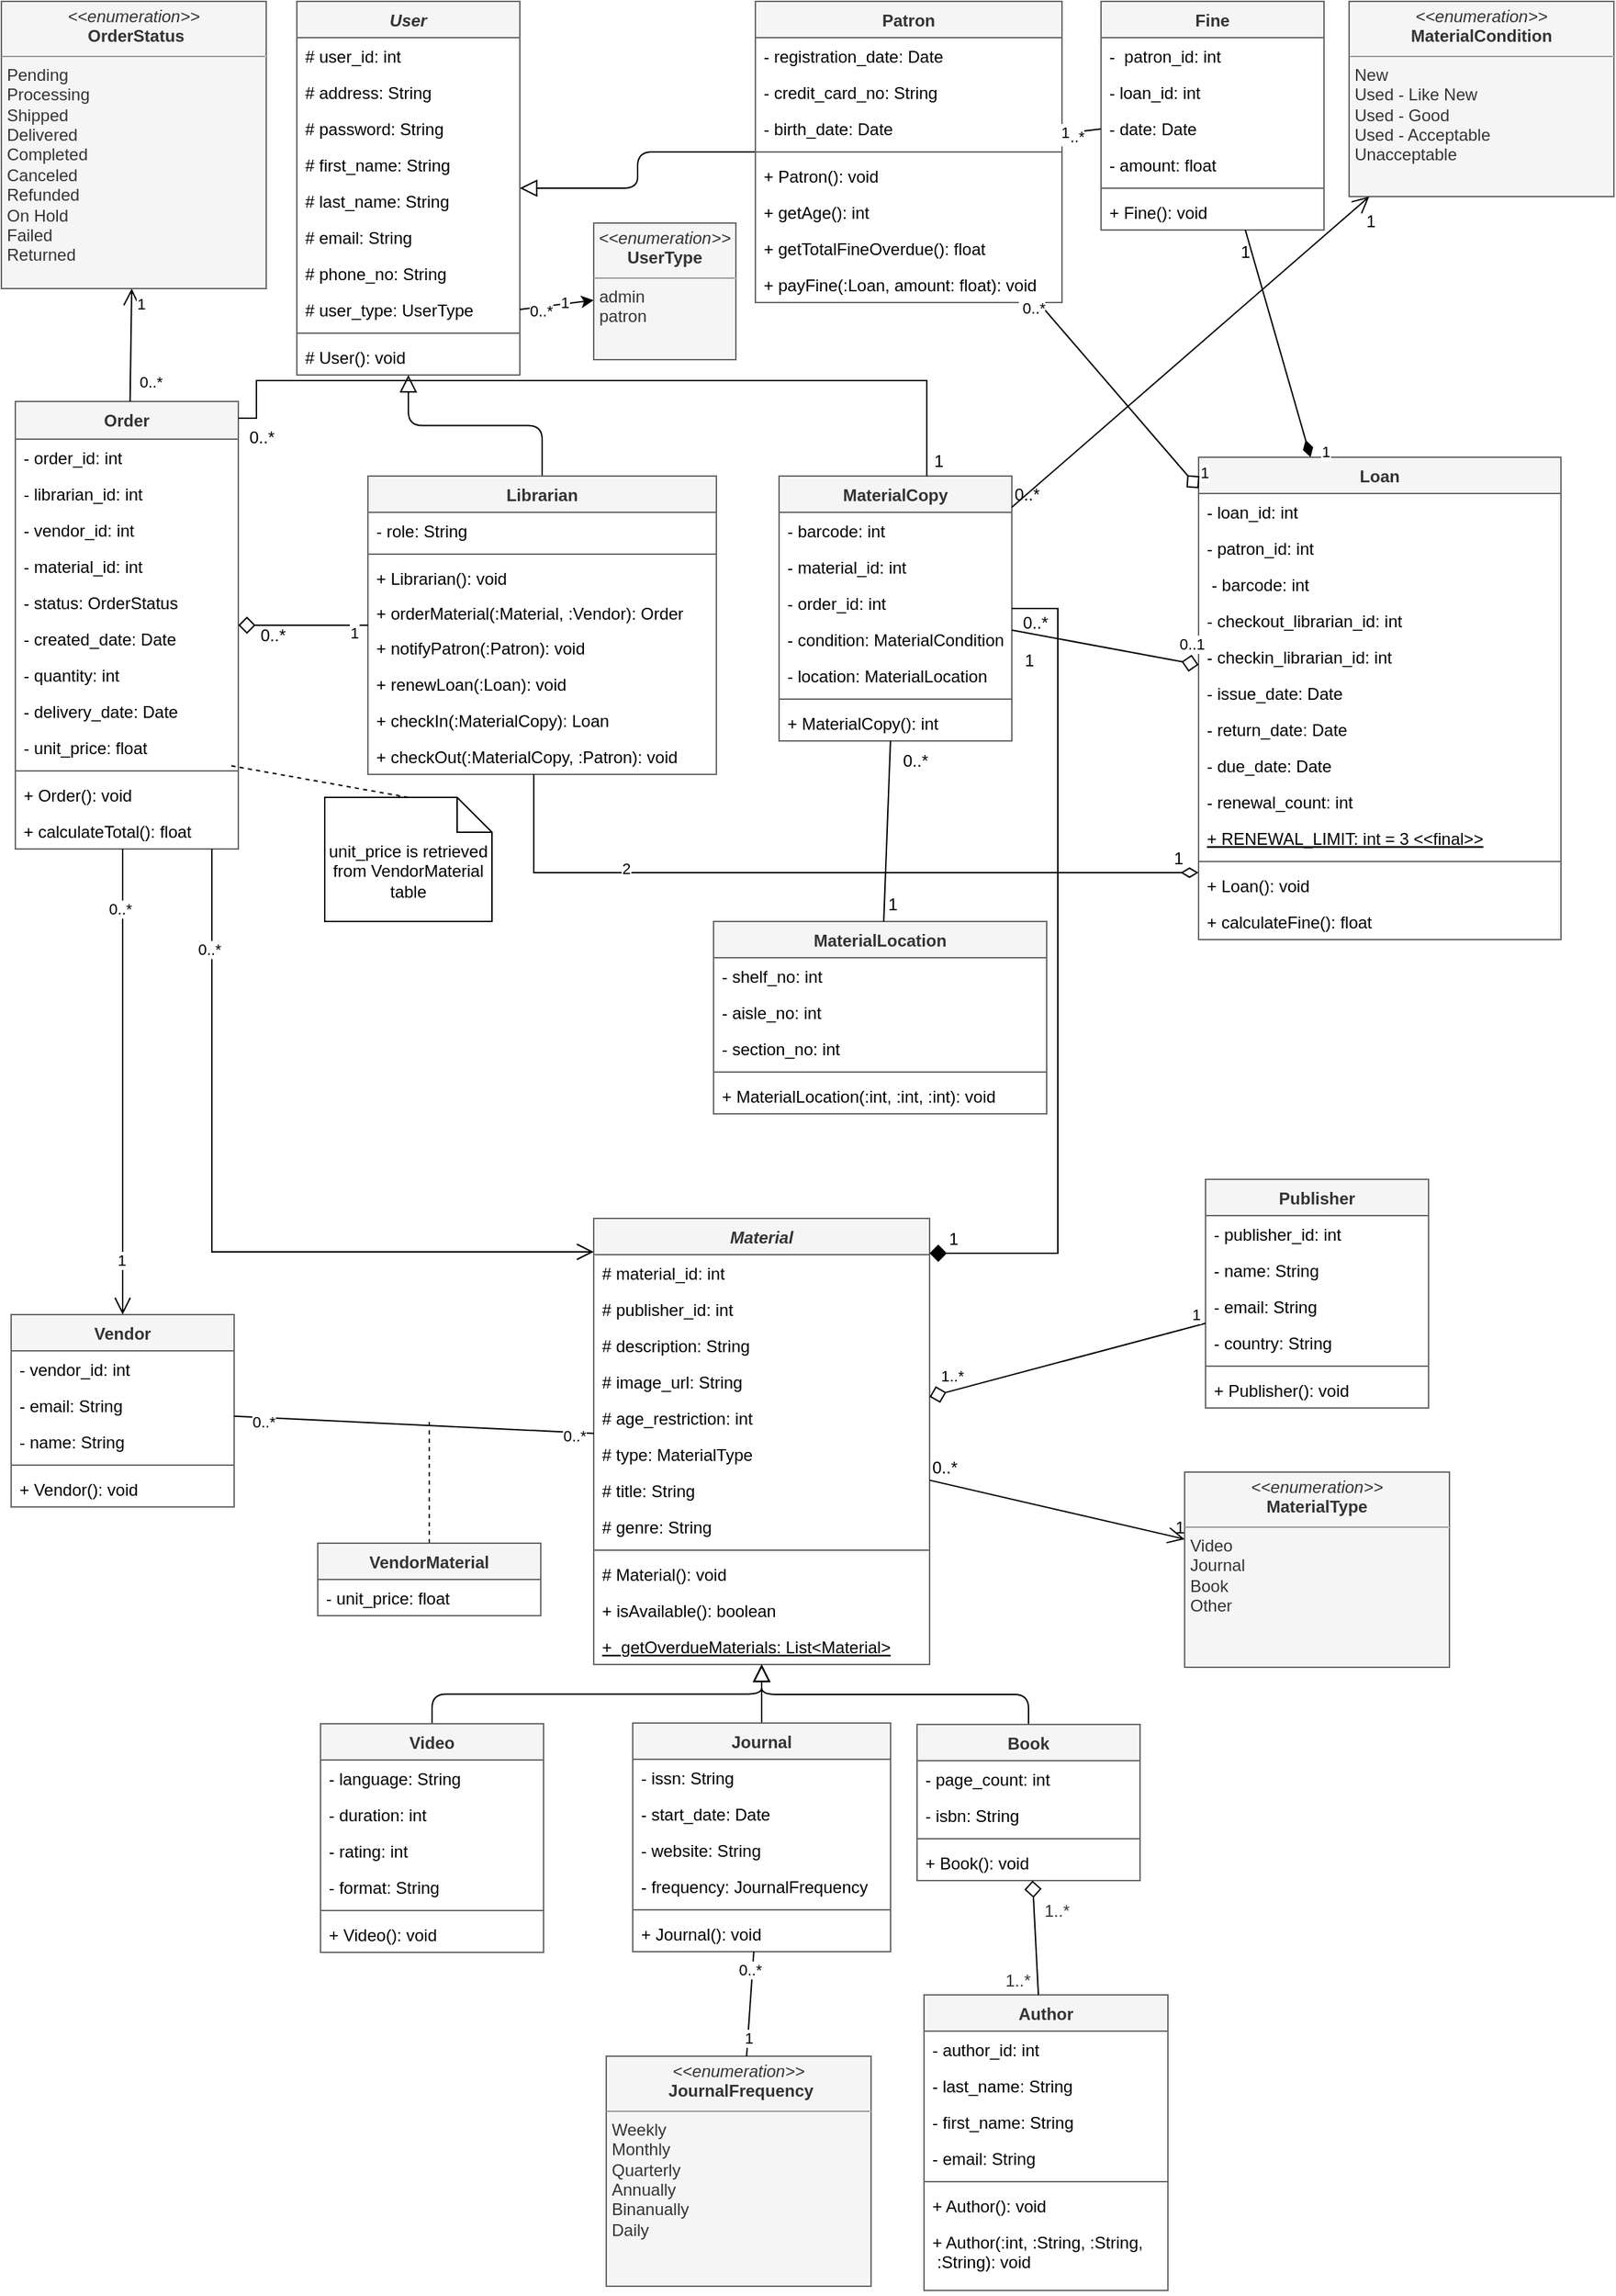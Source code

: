 <mxfile>
    <diagram id="FclxDMGV7om6AqzpSAZ1" name="v0">
        <mxGraphModel dx="939" dy="372" grid="0" gridSize="10" guides="1" tooltips="1" connect="1" arrows="1" fold="1" page="1" pageScale="1" pageWidth="1169" pageHeight="827" background="#ffffff" math="0" shadow="0">
            <root>
                <mxCell id="0"/>
                <mxCell id="1" parent="0"/>
                <mxCell id="2" value="User" style="swimlane;fontStyle=3;align=center;verticalAlign=top;childLayout=stackLayout;horizontal=1;startSize=26;horizontalStack=0;resizeParent=1;resizeParentMax=0;resizeLast=0;collapsible=1;marginBottom=0;fillColor=#f5f5f5;fontColor=#333333;strokeColor=#666666;" parent="1" vertex="1">
                    <mxGeometry x="221" y="5" width="160" height="268" as="geometry"/>
                </mxCell>
                <mxCell id="3" value="# user_id: int" style="text;strokeColor=none;fillColor=none;align=left;verticalAlign=top;spacingLeft=4;spacingRight=4;overflow=hidden;rotatable=0;points=[[0,0.5],[1,0.5]];portConstraint=eastwest;" parent="2" vertex="1">
                    <mxGeometry y="26" width="160" height="26" as="geometry"/>
                </mxCell>
                <mxCell id="47" value="# address: String" style="text;strokeColor=none;fillColor=none;align=left;verticalAlign=top;spacingLeft=4;spacingRight=4;overflow=hidden;rotatable=0;points=[[0,0.5],[1,0.5]];portConstraint=eastwest;" parent="2" vertex="1">
                    <mxGeometry y="52" width="160" height="26" as="geometry"/>
                </mxCell>
                <mxCell id="51" value="# password: String" style="text;strokeColor=none;fillColor=none;align=left;verticalAlign=top;spacingLeft=4;spacingRight=4;overflow=hidden;rotatable=0;points=[[0,0.5],[1,0.5]];portConstraint=eastwest;" parent="2" vertex="1">
                    <mxGeometry y="78" width="160" height="26" as="geometry"/>
                </mxCell>
                <mxCell id="50" value="# first_name: String" style="text;strokeColor=none;fillColor=none;align=left;verticalAlign=top;spacingLeft=4;spacingRight=4;overflow=hidden;rotatable=0;points=[[0,0.5],[1,0.5]];portConstraint=eastwest;" parent="2" vertex="1">
                    <mxGeometry y="104" width="160" height="26" as="geometry"/>
                </mxCell>
                <mxCell id="49" value="# last_name: String" style="text;strokeColor=none;fillColor=none;align=left;verticalAlign=top;spacingLeft=4;spacingRight=4;overflow=hidden;rotatable=0;points=[[0,0.5],[1,0.5]];portConstraint=eastwest;" parent="2" vertex="1">
                    <mxGeometry y="130" width="160" height="26" as="geometry"/>
                </mxCell>
                <mxCell id="48" value="# email: String" style="text;strokeColor=none;fillColor=none;align=left;verticalAlign=top;spacingLeft=4;spacingRight=4;overflow=hidden;rotatable=0;points=[[0,0.5],[1,0.5]];portConstraint=eastwest;" parent="2" vertex="1">
                    <mxGeometry y="156" width="160" height="26" as="geometry"/>
                </mxCell>
                <mxCell id="52" value="# phone_no: String" style="text;strokeColor=none;fillColor=none;align=left;verticalAlign=top;spacingLeft=4;spacingRight=4;overflow=hidden;rotatable=0;points=[[0,0.5],[1,0.5]];portConstraint=eastwest;" parent="2" vertex="1">
                    <mxGeometry y="182" width="160" height="26" as="geometry"/>
                </mxCell>
                <mxCell id="333" value="# user_type: UserType" style="text;strokeColor=none;fillColor=none;align=left;verticalAlign=top;spacingLeft=4;spacingRight=4;overflow=hidden;rotatable=0;points=[[0,0.5],[1,0.5]];portConstraint=eastwest;" vertex="1" parent="2">
                    <mxGeometry y="208" width="160" height="26" as="geometry"/>
                </mxCell>
                <mxCell id="316" value="" style="line;strokeWidth=1;fillColor=none;align=left;verticalAlign=middle;spacingTop=-1;spacingLeft=3;spacingRight=3;rotatable=0;labelPosition=right;points=[];portConstraint=eastwest;strokeColor=inherit;" parent="2" vertex="1">
                    <mxGeometry y="234" width="160" height="8" as="geometry"/>
                </mxCell>
                <mxCell id="315" value="# User(): void" style="text;strokeColor=none;fillColor=none;align=left;verticalAlign=top;spacingLeft=4;spacingRight=4;overflow=hidden;rotatable=0;points=[[0,0.5],[1,0.5]];portConstraint=eastwest;" parent="2" vertex="1">
                    <mxGeometry y="242" width="160" height="26" as="geometry"/>
                </mxCell>
                <mxCell id="138" style="html=1;endArrow=block;endFill=0;startSize=10;endSize=10;edgeStyle=orthogonalEdgeStyle;" parent="1" source="6" target="2" edge="1">
                    <mxGeometry relative="1" as="geometry">
                        <mxPoint x="466" y="283" as="targetPoint"/>
                    </mxGeometry>
                </mxCell>
                <mxCell id="6" value="Librarian" style="swimlane;fontStyle=1;align=center;verticalAlign=top;childLayout=stackLayout;horizontal=1;startSize=26;horizontalStack=0;resizeParent=1;resizeParentMax=0;resizeLast=0;collapsible=1;marginBottom=0;fillColor=#f5f5f5;strokeColor=#666666;fontColor=#333333;" parent="1" vertex="1">
                    <mxGeometry x="272" y="345.5" width="250" height="214" as="geometry"/>
                </mxCell>
                <mxCell id="7" value="- role: String" style="text;strokeColor=none;fillColor=none;align=left;verticalAlign=top;spacingLeft=4;spacingRight=4;overflow=hidden;rotatable=0;points=[[0,0.5],[1,0.5]];portConstraint=eastwest;" parent="6" vertex="1">
                    <mxGeometry y="26" width="250" height="26" as="geometry"/>
                </mxCell>
                <mxCell id="285" value="" style="line;strokeWidth=1;fillColor=none;align=left;verticalAlign=middle;spacingTop=-1;spacingLeft=3;spacingRight=3;rotatable=0;labelPosition=right;points=[];portConstraint=eastwest;strokeColor=inherit;" parent="6" vertex="1">
                    <mxGeometry y="52" width="250" height="8" as="geometry"/>
                </mxCell>
                <mxCell id="284" value="+ Librarian(): void" style="text;strokeColor=none;fillColor=none;align=left;verticalAlign=top;spacingLeft=4;spacingRight=4;overflow=hidden;rotatable=0;points=[[0,0.5],[1,0.5]];portConstraint=eastwest;" parent="6" vertex="1">
                    <mxGeometry y="60" width="250" height="25" as="geometry"/>
                </mxCell>
                <mxCell id="327" value="+ orderMaterial(:Material, :Vendor): Order" style="text;strokeColor=none;fillColor=none;align=left;verticalAlign=top;spacingLeft=4;spacingRight=4;overflow=hidden;rotatable=0;points=[[0,0.5],[1,0.5]];portConstraint=eastwest;" parent="6" vertex="1">
                    <mxGeometry y="85" width="250" height="25" as="geometry"/>
                </mxCell>
                <mxCell id="325" value="+ notifyPatron(:Patron): void " style="text;strokeColor=none;fillColor=none;align=left;verticalAlign=top;spacingLeft=4;spacingRight=4;overflow=hidden;rotatable=0;points=[[0,0.5],[1,0.5]];portConstraint=eastwest;" parent="6" vertex="1">
                    <mxGeometry y="110" width="250" height="26" as="geometry"/>
                </mxCell>
                <mxCell id="328" value="+ renewLoan(:Loan): void" style="text;strokeColor=none;fillColor=none;align=left;verticalAlign=top;spacingLeft=4;spacingRight=4;overflow=hidden;rotatable=0;points=[[0,0.5],[1,0.5]];portConstraint=eastwest;" parent="6" vertex="1">
                    <mxGeometry y="136" width="250" height="26" as="geometry"/>
                </mxCell>
                <mxCell id="329" value="+ checkIn(:MaterialCopy): Loan" style="text;strokeColor=none;fillColor=none;align=left;verticalAlign=top;spacingLeft=4;spacingRight=4;overflow=hidden;rotatable=0;points=[[0,0.5],[1,0.5]];portConstraint=eastwest;" parent="6" vertex="1">
                    <mxGeometry y="162" width="250" height="26" as="geometry"/>
                </mxCell>
                <mxCell id="330" value="+ checkOut(:MaterialCopy, :Patron): void" style="text;strokeColor=none;fillColor=none;align=left;verticalAlign=top;spacingLeft=4;spacingRight=4;overflow=hidden;rotatable=0;points=[[0,0.5],[1,0.5]];portConstraint=eastwest;" parent="6" vertex="1">
                    <mxGeometry y="188" width="250" height="26" as="geometry"/>
                </mxCell>
                <mxCell id="137" style="html=1;startSize=10;endSize=10;endArrow=block;endFill=0;edgeStyle=orthogonalEdgeStyle;" parent="1" source="10" target="2" edge="1">
                    <mxGeometry relative="1" as="geometry">
                        <mxPoint x="468" y="295" as="targetPoint"/>
                    </mxGeometry>
                </mxCell>
                <mxCell id="10" value="Patron" style="swimlane;fontStyle=1;align=center;verticalAlign=top;childLayout=stackLayout;horizontal=1;startSize=26;horizontalStack=0;resizeParent=1;resizeParentMax=0;resizeLast=0;collapsible=1;marginBottom=0;fillColor=#f5f5f5;strokeColor=#666666;fontColor=#333333;" parent="1" vertex="1">
                    <mxGeometry x="550" y="5" width="220" height="216" as="geometry"/>
                </mxCell>
                <mxCell id="11" value="- registration_date: Date" style="text;strokeColor=none;fillColor=none;align=left;verticalAlign=top;spacingLeft=4;spacingRight=4;overflow=hidden;rotatable=0;points=[[0,0.5],[1,0.5]];portConstraint=eastwest;" parent="10" vertex="1">
                    <mxGeometry y="26" width="220" height="26" as="geometry"/>
                </mxCell>
                <mxCell id="54" value="- credit_card_no: String" style="text;strokeColor=none;fillColor=none;align=left;verticalAlign=top;spacingLeft=4;spacingRight=4;overflow=hidden;rotatable=0;points=[[0,0.5],[1,0.5]];portConstraint=eastwest;" parent="10" vertex="1">
                    <mxGeometry y="52" width="220" height="26" as="geometry"/>
                </mxCell>
                <mxCell id="53" value="- birth_date: Date" style="text;strokeColor=none;fillColor=none;align=left;verticalAlign=top;spacingLeft=4;spacingRight=4;overflow=hidden;rotatable=0;points=[[0,0.5],[1,0.5]];portConstraint=eastwest;" parent="10" vertex="1">
                    <mxGeometry y="78" width="220" height="26" as="geometry"/>
                </mxCell>
                <mxCell id="12" value="" style="line;strokeWidth=1;fillColor=none;align=left;verticalAlign=middle;spacingTop=-1;spacingLeft=3;spacingRight=3;rotatable=0;labelPosition=right;points=[];portConstraint=eastwest;strokeColor=inherit;" parent="10" vertex="1">
                    <mxGeometry y="104" width="220" height="8" as="geometry"/>
                </mxCell>
                <mxCell id="306" value="+ Patron(): void" style="text;strokeColor=none;fillColor=none;align=left;verticalAlign=top;spacingLeft=4;spacingRight=4;overflow=hidden;rotatable=0;points=[[0,0.5],[1,0.5]];portConstraint=eastwest;" parent="10" vertex="1">
                    <mxGeometry y="112" width="220" height="26" as="geometry"/>
                </mxCell>
                <mxCell id="13" value="+ getAge(): int" style="text;strokeColor=none;fillColor=none;align=left;verticalAlign=top;spacingLeft=4;spacingRight=4;overflow=hidden;rotatable=0;points=[[0,0.5],[1,0.5]];portConstraint=eastwest;" parent="10" vertex="1">
                    <mxGeometry y="138" width="220" height="26" as="geometry"/>
                </mxCell>
                <mxCell id="317" value="+ getTotalFineOverdue(): float" style="text;strokeColor=none;fillColor=none;align=left;verticalAlign=top;spacingLeft=4;spacingRight=4;overflow=hidden;rotatable=0;points=[[0,0.5],[1,0.5]];portConstraint=eastwest;" parent="10" vertex="1">
                    <mxGeometry y="164" width="220" height="26" as="geometry"/>
                </mxCell>
                <mxCell id="331" value="+ payFine(:Loan, amount: float): void" style="text;strokeColor=none;fillColor=none;align=left;verticalAlign=top;spacingLeft=4;spacingRight=4;overflow=hidden;rotatable=0;points=[[0,0.5],[1,0.5]];portConstraint=eastwest;" parent="10" vertex="1">
                    <mxGeometry y="190" width="220" height="26" as="geometry"/>
                </mxCell>
                <mxCell id="14" value="Loan" style="swimlane;fontStyle=1;align=center;verticalAlign=top;childLayout=stackLayout;horizontal=1;startSize=26;horizontalStack=0;resizeParent=1;resizeParentMax=0;resizeLast=0;collapsible=1;marginBottom=0;fillColor=#f5f5f5;strokeColor=#666666;fontColor=#333333;" parent="1" vertex="1">
                    <mxGeometry x="868" y="332" width="260" height="346" as="geometry"/>
                </mxCell>
                <mxCell id="15" value="- loan_id: int" style="text;strokeColor=none;fillColor=none;align=left;verticalAlign=top;spacingLeft=4;spacingRight=4;overflow=hidden;rotatable=0;points=[[0,0.5],[1,0.5]];portConstraint=eastwest;" parent="14" vertex="1">
                    <mxGeometry y="26" width="260" height="26" as="geometry"/>
                </mxCell>
                <mxCell id="59" value="- patron_id: int " style="text;strokeColor=none;fillColor=none;align=left;verticalAlign=top;spacingLeft=4;spacingRight=4;overflow=hidden;rotatable=0;points=[[0,0.5],[1,0.5]];portConstraint=eastwest;" parent="14" vertex="1">
                    <mxGeometry y="52" width="260" height="26" as="geometry"/>
                </mxCell>
                <mxCell id="58" value=" - barcode: int" style="text;strokeColor=none;fillColor=none;align=left;verticalAlign=top;spacingLeft=4;spacingRight=4;overflow=hidden;rotatable=0;points=[[0,0.5],[1,0.5]];portConstraint=eastwest;" parent="14" vertex="1">
                    <mxGeometry y="78" width="260" height="26" as="geometry"/>
                </mxCell>
                <mxCell id="57" value="- checkout_librarian_id: int" style="text;strokeColor=none;fillColor=none;align=left;verticalAlign=top;spacingLeft=4;spacingRight=4;overflow=hidden;rotatable=0;points=[[0,0.5],[1,0.5]];portConstraint=eastwest;" parent="14" vertex="1">
                    <mxGeometry y="104" width="260" height="26" as="geometry"/>
                </mxCell>
                <mxCell id="56" value="- checkin_librarian_id: int" style="text;strokeColor=none;fillColor=none;align=left;verticalAlign=top;spacingLeft=4;spacingRight=4;overflow=hidden;rotatable=0;points=[[0,0.5],[1,0.5]];portConstraint=eastwest;" parent="14" vertex="1">
                    <mxGeometry y="130" width="260" height="26" as="geometry"/>
                </mxCell>
                <mxCell id="55" value="- issue_date: Date" style="text;strokeColor=none;fillColor=none;align=left;verticalAlign=top;spacingLeft=4;spacingRight=4;overflow=hidden;rotatable=0;points=[[0,0.5],[1,0.5]];portConstraint=eastwest;" parent="14" vertex="1">
                    <mxGeometry y="156" width="260" height="26" as="geometry"/>
                </mxCell>
                <mxCell id="61" value="- return_date: Date" style="text;strokeColor=none;fillColor=none;align=left;verticalAlign=top;spacingLeft=4;spacingRight=4;overflow=hidden;rotatable=0;points=[[0,0.5],[1,0.5]];portConstraint=eastwest;" parent="14" vertex="1">
                    <mxGeometry y="182" width="260" height="26" as="geometry"/>
                </mxCell>
                <mxCell id="60" value="- due_date: Date" style="text;strokeColor=none;fillColor=none;align=left;verticalAlign=top;spacingLeft=4;spacingRight=4;overflow=hidden;rotatable=0;points=[[0,0.5],[1,0.5]];portConstraint=eastwest;" parent="14" vertex="1">
                    <mxGeometry y="208" width="260" height="26" as="geometry"/>
                </mxCell>
                <mxCell id="62" value="- renewal_count: int" style="text;strokeColor=none;fillColor=none;align=left;verticalAlign=top;spacingLeft=4;spacingRight=4;overflow=hidden;rotatable=0;points=[[0,0.5],[1,0.5]];portConstraint=eastwest;" parent="14" vertex="1">
                    <mxGeometry y="234" width="260" height="26" as="geometry"/>
                </mxCell>
                <mxCell id="229" value="+ RENEWAL_LIMIT: int = 3 &lt;&lt;final&gt;&gt;" style="text;strokeColor=none;fillColor=none;align=left;verticalAlign=top;spacingLeft=4;spacingRight=4;overflow=hidden;rotatable=0;points=[[0,0.5],[1,0.5]];portConstraint=eastwest;fontStyle=4" parent="14" vertex="1">
                    <mxGeometry y="260" width="260" height="26" as="geometry"/>
                </mxCell>
                <mxCell id="16" value="" style="line;strokeWidth=1;fillColor=none;align=left;verticalAlign=middle;spacingTop=-1;spacingLeft=3;spacingRight=3;rotatable=0;labelPosition=right;points=[];portConstraint=eastwest;strokeColor=inherit;" parent="14" vertex="1">
                    <mxGeometry y="286" width="260" height="8" as="geometry"/>
                </mxCell>
                <mxCell id="287" value="+ Loan(): void" style="text;strokeColor=none;fillColor=none;align=left;verticalAlign=top;spacingLeft=4;spacingRight=4;overflow=hidden;rotatable=0;points=[[0,0.5],[1,0.5]];portConstraint=eastwest;" parent="14" vertex="1">
                    <mxGeometry y="294" width="260" height="26" as="geometry"/>
                </mxCell>
                <mxCell id="264" value="+ calculateFine(): float" style="text;strokeColor=none;fillColor=none;align=left;verticalAlign=top;spacingLeft=4;spacingRight=4;overflow=hidden;rotatable=0;points=[[0,0.5],[1,0.5]];portConstraint=eastwest;" parent="14" vertex="1">
                    <mxGeometry y="320" width="260" height="26" as="geometry"/>
                </mxCell>
                <mxCell id="18" value="Fine" style="swimlane;fontStyle=1;align=center;verticalAlign=top;childLayout=stackLayout;horizontal=1;startSize=26;horizontalStack=0;resizeParent=1;resizeParentMax=0;resizeLast=0;collapsible=1;marginBottom=0;gradientColor=none;shadow=0;fillColor=#f5f5f5;strokeColor=#666666;fontColor=#333333;glass=0;rounded=0;swimlaneFillColor=none;" parent="1" vertex="1">
                    <mxGeometry x="798" y="5" width="160" height="164" as="geometry"/>
                </mxCell>
                <mxCell id="19" value="-  patron_id: int" style="text;strokeColor=none;fillColor=none;align=left;verticalAlign=top;spacingLeft=4;spacingRight=4;overflow=hidden;rotatable=0;points=[[0,0.5],[1,0.5]];portConstraint=eastwest;" parent="18" vertex="1">
                    <mxGeometry y="26" width="160" height="26" as="geometry"/>
                </mxCell>
                <mxCell id="65" value="- loan_id: int" style="text;strokeColor=none;fillColor=none;align=left;verticalAlign=top;spacingLeft=4;spacingRight=4;overflow=hidden;rotatable=0;points=[[0,0.5],[1,0.5]];portConstraint=eastwest;" parent="18" vertex="1">
                    <mxGeometry y="52" width="160" height="26" as="geometry"/>
                </mxCell>
                <mxCell id="64" value="- date: Date" style="text;strokeColor=none;fillColor=none;align=left;verticalAlign=top;spacingLeft=4;spacingRight=4;overflow=hidden;rotatable=0;points=[[0,0.5],[1,0.5]];portConstraint=eastwest;" parent="18" vertex="1">
                    <mxGeometry y="78" width="160" height="26" as="geometry"/>
                </mxCell>
                <mxCell id="63" value="- amount: float" style="text;strokeColor=none;fillColor=none;align=left;verticalAlign=top;spacingLeft=4;spacingRight=4;overflow=hidden;rotatable=0;points=[[0,0.5],[1,0.5]];portConstraint=eastwest;" parent="18" vertex="1">
                    <mxGeometry y="104" width="160" height="26" as="geometry"/>
                </mxCell>
                <mxCell id="303" value="" style="line;strokeWidth=1;fillColor=none;align=left;verticalAlign=middle;spacingTop=-1;spacingLeft=3;spacingRight=3;rotatable=0;labelPosition=right;points=[];portConstraint=eastwest;strokeColor=inherit;" parent="18" vertex="1">
                    <mxGeometry y="130" width="160" height="8" as="geometry"/>
                </mxCell>
                <mxCell id="302" value="+ Fine(): void" style="text;strokeColor=none;fillColor=none;align=left;verticalAlign=top;spacingLeft=4;spacingRight=4;overflow=hidden;rotatable=0;points=[[0,0.5],[1,0.5]];portConstraint=eastwest;" parent="18" vertex="1">
                    <mxGeometry y="138" width="160" height="26" as="geometry"/>
                </mxCell>
                <mxCell id="22" value="Material" style="swimlane;fontStyle=3;align=center;verticalAlign=top;childLayout=stackLayout;horizontal=1;startSize=26;horizontalStack=0;resizeParent=1;resizeParentMax=0;resizeLast=0;collapsible=1;marginBottom=0;fillColor=#f5f5f5;strokeColor=#666666;fontColor=#333333;" parent="1" vertex="1">
                    <mxGeometry x="434" y="878" width="241" height="320" as="geometry"/>
                </mxCell>
                <mxCell id="23" value="# material_id: int" style="text;strokeColor=none;fillColor=none;align=left;verticalAlign=top;spacingLeft=4;spacingRight=4;overflow=hidden;rotatable=0;points=[[0,0.5],[1,0.5]];portConstraint=eastwest;" parent="22" vertex="1">
                    <mxGeometry y="26" width="241" height="26" as="geometry"/>
                </mxCell>
                <mxCell id="77" value="# publisher_id: int" style="text;strokeColor=none;fillColor=none;align=left;verticalAlign=top;spacingLeft=4;spacingRight=4;overflow=hidden;rotatable=0;points=[[0,0.5],[1,0.5]];portConstraint=eastwest;" parent="22" vertex="1">
                    <mxGeometry y="52" width="241" height="26" as="geometry"/>
                </mxCell>
                <mxCell id="76" value="# description: String" style="text;strokeColor=none;fillColor=none;align=left;verticalAlign=top;spacingLeft=4;spacingRight=4;overflow=hidden;rotatable=0;points=[[0,0.5],[1,0.5]];portConstraint=eastwest;" parent="22" vertex="1">
                    <mxGeometry y="78" width="241" height="26" as="geometry"/>
                </mxCell>
                <mxCell id="75" value="# image_url: String" style="text;strokeColor=none;fillColor=none;align=left;verticalAlign=top;spacingLeft=4;spacingRight=4;overflow=hidden;rotatable=0;points=[[0,0.5],[1,0.5]];portConstraint=eastwest;" parent="22" vertex="1">
                    <mxGeometry y="104" width="241" height="26" as="geometry"/>
                </mxCell>
                <mxCell id="74" value="# age_restriction: int" style="text;strokeColor=none;fillColor=none;align=left;verticalAlign=top;spacingLeft=4;spacingRight=4;overflow=hidden;rotatable=0;points=[[0,0.5],[1,0.5]];portConstraint=eastwest;" parent="22" vertex="1">
                    <mxGeometry y="130" width="241" height="26" as="geometry"/>
                </mxCell>
                <mxCell id="73" value="# type: MaterialType" style="text;strokeColor=none;fillColor=none;align=left;verticalAlign=top;spacingLeft=4;spacingRight=4;overflow=hidden;rotatable=0;points=[[0,0.5],[1,0.5]];portConstraint=eastwest;" parent="22" vertex="1">
                    <mxGeometry y="156" width="241" height="26" as="geometry"/>
                </mxCell>
                <mxCell id="72" value="# title: String" style="text;strokeColor=none;fillColor=none;align=left;verticalAlign=top;spacingLeft=4;spacingRight=4;overflow=hidden;rotatable=0;points=[[0,0.5],[1,0.5]];portConstraint=eastwest;" parent="22" vertex="1">
                    <mxGeometry y="182" width="241" height="26" as="geometry"/>
                </mxCell>
                <mxCell id="274" value="# genre: String" style="text;strokeColor=none;fillColor=none;align=left;verticalAlign=top;spacingLeft=4;spacingRight=4;overflow=hidden;rotatable=0;points=[[0,0.5],[1,0.5]];portConstraint=eastwest;" parent="22" vertex="1">
                    <mxGeometry y="208" width="241" height="26" as="geometry"/>
                </mxCell>
                <mxCell id="320" value="" style="line;strokeWidth=1;fillColor=none;align=left;verticalAlign=middle;spacingTop=-1;spacingLeft=3;spacingRight=3;rotatable=0;labelPosition=right;points=[];portConstraint=eastwest;strokeColor=inherit;" parent="22" vertex="1">
                    <mxGeometry y="234" width="241" height="8" as="geometry"/>
                </mxCell>
                <mxCell id="326" value="# Material(): void" style="text;strokeColor=none;fillColor=none;align=left;verticalAlign=top;spacingLeft=4;spacingRight=4;overflow=hidden;rotatable=0;points=[[0,0.5],[1,0.5]];portConstraint=eastwest;" parent="22" vertex="1">
                    <mxGeometry y="242" width="241" height="26" as="geometry"/>
                </mxCell>
                <mxCell id="319" value="+ isAvailable(): boolean" style="text;strokeColor=none;fillColor=none;align=left;verticalAlign=top;spacingLeft=4;spacingRight=4;overflow=hidden;rotatable=0;points=[[0,0.5],[1,0.5]];portConstraint=eastwest;" parent="22" vertex="1">
                    <mxGeometry y="268" width="241" height="26" as="geometry"/>
                </mxCell>
                <mxCell id="324" value="+  getOverdueMaterials: List&lt;Material&gt;" style="text;strokeColor=none;fillColor=none;align=left;verticalAlign=top;spacingLeft=4;spacingRight=4;overflow=hidden;rotatable=0;points=[[0,0.5],[1,0.5]];portConstraint=eastwest;fontStyle=4" parent="22" vertex="1">
                    <mxGeometry y="294" width="241" height="26" as="geometry"/>
                </mxCell>
                <mxCell id="26" value="Order" style="swimlane;fontStyle=1;align=center;verticalAlign=top;childLayout=stackLayout;horizontal=1;startSize=27;horizontalStack=0;resizeParent=1;resizeParentMax=0;resizeLast=0;collapsible=1;marginBottom=0;fillColor=#f5f5f5;strokeColor=#666666;fontColor=#333333;" parent="1" vertex="1">
                    <mxGeometry x="19" y="292" width="160" height="321" as="geometry"/>
                </mxCell>
                <mxCell id="27" value="- order_id: int" style="text;strokeColor=none;fillColor=none;align=left;verticalAlign=top;spacingLeft=4;spacingRight=4;overflow=hidden;rotatable=0;points=[[0,0.5],[1,0.5]];portConstraint=eastwest;" parent="26" vertex="1">
                    <mxGeometry y="27" width="160" height="26" as="geometry"/>
                </mxCell>
                <mxCell id="86" value="- librarian_id: int" style="text;strokeColor=none;fillColor=none;align=left;verticalAlign=top;spacingLeft=4;spacingRight=4;overflow=hidden;rotatable=0;points=[[0,0.5],[1,0.5]];portConstraint=eastwest;" parent="26" vertex="1">
                    <mxGeometry y="53" width="160" height="26" as="geometry"/>
                </mxCell>
                <mxCell id="85" value="- vendor_id: int" style="text;strokeColor=none;fillColor=none;align=left;verticalAlign=top;spacingLeft=4;spacingRight=4;overflow=hidden;rotatable=0;points=[[0,0.5],[1,0.5]];portConstraint=eastwest;" parent="26" vertex="1">
                    <mxGeometry y="79" width="160" height="26" as="geometry"/>
                </mxCell>
                <mxCell id="84" value="- material_id: int" style="text;strokeColor=none;fillColor=none;align=left;verticalAlign=top;spacingLeft=4;spacingRight=4;overflow=hidden;rotatable=0;points=[[0,0.5],[1,0.5]];portConstraint=eastwest;" parent="26" vertex="1">
                    <mxGeometry y="105" width="160" height="26" as="geometry"/>
                </mxCell>
                <mxCell id="83" value="- status: OrderStatus" style="text;strokeColor=none;fillColor=none;align=left;verticalAlign=top;spacingLeft=4;spacingRight=4;overflow=hidden;rotatable=0;points=[[0,0.5],[1,0.5]];portConstraint=eastwest;" parent="26" vertex="1">
                    <mxGeometry y="131" width="160" height="26" as="geometry"/>
                </mxCell>
                <mxCell id="82" value="- created_date: Date" style="text;strokeColor=none;fillColor=none;align=left;verticalAlign=top;spacingLeft=4;spacingRight=4;overflow=hidden;rotatable=0;points=[[0,0.5],[1,0.5]];portConstraint=eastwest;" parent="26" vertex="1">
                    <mxGeometry y="157" width="160" height="26" as="geometry"/>
                </mxCell>
                <mxCell id="81" value="- quantity: int" style="text;strokeColor=none;fillColor=none;align=left;verticalAlign=top;spacingLeft=4;spacingRight=4;overflow=hidden;rotatable=0;points=[[0,0.5],[1,0.5]];portConstraint=eastwest;" parent="26" vertex="1">
                    <mxGeometry y="183" width="160" height="26" as="geometry"/>
                </mxCell>
                <mxCell id="89" value="- delivery_date: Date" style="text;strokeColor=none;fillColor=none;align=left;verticalAlign=top;spacingLeft=4;spacingRight=4;overflow=hidden;rotatable=0;points=[[0,0.5],[1,0.5]];portConstraint=eastwest;" parent="26" vertex="1">
                    <mxGeometry y="209" width="160" height="26" as="geometry"/>
                </mxCell>
                <mxCell id="88" value="- unit_price: float" style="text;strokeColor=none;fillColor=none;align=left;verticalAlign=top;spacingLeft=4;spacingRight=4;overflow=hidden;rotatable=0;points=[[0,0.5],[1,0.5]];portConstraint=eastwest;" parent="26" vertex="1">
                    <mxGeometry y="235" width="160" height="26" as="geometry"/>
                </mxCell>
                <mxCell id="28" value="" style="line;strokeWidth=1;fillColor=none;align=left;verticalAlign=middle;spacingTop=-1;spacingLeft=3;spacingRight=3;rotatable=0;labelPosition=right;points=[];portConstraint=eastwest;strokeColor=inherit;" parent="26" vertex="1">
                    <mxGeometry y="261" width="160" height="8" as="geometry"/>
                </mxCell>
                <mxCell id="286" value="+ Order(): void" style="text;strokeColor=none;fillColor=none;align=left;verticalAlign=top;spacingLeft=4;spacingRight=4;overflow=hidden;rotatable=0;points=[[0,0.5],[1,0.5]];portConstraint=eastwest;" parent="26" vertex="1">
                    <mxGeometry y="269" width="160" height="26" as="geometry"/>
                </mxCell>
                <mxCell id="29" value="+ calculateTotal(): float" style="text;strokeColor=none;fillColor=none;align=left;verticalAlign=top;spacingLeft=4;spacingRight=4;overflow=hidden;rotatable=0;points=[[0,0.5],[1,0.5]];portConstraint=eastwest;" parent="26" vertex="1">
                    <mxGeometry y="295" width="160" height="26" as="geometry"/>
                </mxCell>
                <mxCell id="30" value="MaterialCopy" style="swimlane;fontStyle=1;align=center;verticalAlign=top;childLayout=stackLayout;horizontal=1;startSize=26;horizontalStack=0;resizeParent=1;resizeParentMax=0;resizeLast=0;collapsible=1;marginBottom=0;fillColor=#f5f5f5;strokeColor=#666666;fontColor=#333333;" parent="1" vertex="1">
                    <mxGeometry x="567" y="345.5" width="167" height="190" as="geometry"/>
                </mxCell>
                <mxCell id="31" value="- barcode: int" style="text;strokeColor=none;fillColor=none;align=left;verticalAlign=top;spacingLeft=4;spacingRight=4;overflow=hidden;rotatable=0;points=[[0,0.5],[1,0.5]];portConstraint=eastwest;" parent="30" vertex="1">
                    <mxGeometry y="26" width="167" height="26" as="geometry"/>
                </mxCell>
                <mxCell id="71" value="- material_id: int" style="text;strokeColor=none;fillColor=none;align=left;verticalAlign=top;spacingLeft=4;spacingRight=4;overflow=hidden;rotatable=0;points=[[0,0.5],[1,0.5]];portConstraint=eastwest;" parent="30" vertex="1">
                    <mxGeometry y="52" width="167" height="26" as="geometry"/>
                </mxCell>
                <mxCell id="70" value="- order_id: int" style="text;strokeColor=none;fillColor=none;align=left;verticalAlign=top;spacingLeft=4;spacingRight=4;overflow=hidden;rotatable=0;points=[[0,0.5],[1,0.5]];portConstraint=eastwest;" parent="30" vertex="1">
                    <mxGeometry y="78" width="167" height="26" as="geometry"/>
                </mxCell>
                <mxCell id="69" value="- condition: MaterialCondition" style="text;strokeColor=none;fillColor=none;align=left;verticalAlign=top;spacingLeft=4;spacingRight=4;overflow=hidden;rotatable=0;points=[[0,0.5],[1,0.5]];portConstraint=eastwest;" parent="30" vertex="1">
                    <mxGeometry y="104" width="167" height="26" as="geometry"/>
                </mxCell>
                <mxCell id="68" value="- location: MaterialLocation" style="text;strokeColor=none;fillColor=none;align=left;verticalAlign=top;spacingLeft=4;spacingRight=4;overflow=hidden;rotatable=0;points=[[0,0.5],[1,0.5]];portConstraint=eastwest;" parent="30" vertex="1">
                    <mxGeometry y="130" width="167" height="26" as="geometry"/>
                </mxCell>
                <mxCell id="276" value="" style="line;strokeWidth=1;fillColor=none;align=left;verticalAlign=middle;spacingTop=-1;spacingLeft=3;spacingRight=3;rotatable=0;labelPosition=right;points=[];portConstraint=eastwest;strokeColor=inherit;" parent="30" vertex="1">
                    <mxGeometry y="156" width="167" height="8" as="geometry"/>
                </mxCell>
                <mxCell id="300" value="+ MaterialCopy(): int " style="text;strokeColor=none;fillColor=none;align=left;verticalAlign=top;spacingLeft=4;spacingRight=4;overflow=hidden;rotatable=0;points=[[0,0.5],[1,0.5]];portConstraint=eastwest;" parent="30" vertex="1">
                    <mxGeometry y="164" width="167" height="26" as="geometry"/>
                </mxCell>
                <mxCell id="34" value="Vendor" style="swimlane;fontStyle=1;align=center;verticalAlign=top;childLayout=stackLayout;horizontal=1;startSize=26;horizontalStack=0;resizeParent=1;resizeParentMax=0;resizeLast=0;collapsible=1;marginBottom=0;fillColor=#f5f5f5;strokeColor=#666666;fontColor=#333333;" parent="1" vertex="1">
                    <mxGeometry x="16" y="947" width="160" height="138" as="geometry"/>
                </mxCell>
                <mxCell id="35" value="- vendor_id: int" style="text;strokeColor=none;fillColor=none;align=left;verticalAlign=top;spacingLeft=4;spacingRight=4;overflow=hidden;rotatable=0;points=[[0,0.5],[1,0.5]];portConstraint=eastwest;" parent="34" vertex="1">
                    <mxGeometry y="26" width="160" height="26" as="geometry"/>
                </mxCell>
                <mxCell id="80" value="- email: String" style="text;strokeColor=none;fillColor=none;align=left;verticalAlign=top;spacingLeft=4;spacingRight=4;overflow=hidden;rotatable=0;points=[[0,0.5],[1,0.5]];portConstraint=eastwest;" parent="34" vertex="1">
                    <mxGeometry y="52" width="160" height="26" as="geometry"/>
                </mxCell>
                <mxCell id="79" value="- name: String" style="text;strokeColor=none;fillColor=none;align=left;verticalAlign=top;spacingLeft=4;spacingRight=4;overflow=hidden;rotatable=0;points=[[0,0.5],[1,0.5]];portConstraint=eastwest;" parent="34" vertex="1">
                    <mxGeometry y="78" width="160" height="26" as="geometry"/>
                </mxCell>
                <mxCell id="289" value="" style="line;strokeWidth=1;fillColor=none;align=left;verticalAlign=middle;spacingTop=-1;spacingLeft=3;spacingRight=3;rotatable=0;labelPosition=right;points=[];portConstraint=eastwest;strokeColor=inherit;" parent="34" vertex="1">
                    <mxGeometry y="104" width="160" height="8" as="geometry"/>
                </mxCell>
                <mxCell id="288" value="+ Vendor(): void" style="text;strokeColor=none;fillColor=none;align=left;verticalAlign=top;spacingLeft=4;spacingRight=4;overflow=hidden;rotatable=0;points=[[0,0.5],[1,0.5]];portConstraint=eastwest;" parent="34" vertex="1">
                    <mxGeometry y="112" width="160" height="26" as="geometry"/>
                </mxCell>
                <mxCell id="250" style="edgeStyle=orthogonalEdgeStyle;html=1;exitX=0.5;exitY=0;exitDx=0;exitDy=0;endArrow=none;endFill=0;dashed=1;" parent="1" source="38" edge="1">
                    <mxGeometry relative="1" as="geometry">
                        <mxPoint x="316" y="1022" as="targetPoint"/>
                    </mxGeometry>
                </mxCell>
                <mxCell id="38" value="VendorMaterial" style="swimlane;fontStyle=1;align=center;verticalAlign=top;childLayout=stackLayout;horizontal=1;startSize=26;horizontalStack=0;resizeParent=1;resizeParentMax=0;resizeLast=0;collapsible=1;marginBottom=0;shadow=0;fillColor=#f5f5f5;strokeColor=#666666;fontColor=#333333;" parent="1" vertex="1">
                    <mxGeometry x="236" y="1111" width="160" height="52" as="geometry"/>
                </mxCell>
                <mxCell id="196" value="- unit_price: float" style="text;strokeColor=none;fillColor=none;align=left;verticalAlign=top;spacingLeft=4;spacingRight=4;overflow=hidden;rotatable=0;points=[[0,0.5],[1,0.5]];portConstraint=eastwest;" parent="38" vertex="1">
                    <mxGeometry y="26" width="160" height="26" as="geometry"/>
                </mxCell>
                <mxCell id="42" value="Publisher" style="swimlane;fontStyle=1;align=center;verticalAlign=top;childLayout=stackLayout;horizontal=1;startSize=26;horizontalStack=0;resizeParent=1;resizeParentMax=0;resizeLast=0;collapsible=1;marginBottom=0;fillColor=#f5f5f5;strokeColor=#666666;fontColor=#333333;" parent="1" vertex="1">
                    <mxGeometry x="873" y="850" width="160" height="164" as="geometry"/>
                </mxCell>
                <mxCell id="43" value="- publisher_id: int" style="text;strokeColor=none;fillColor=none;align=left;verticalAlign=top;spacingLeft=4;spacingRight=4;overflow=hidden;rotatable=0;points=[[0,0.5],[1,0.5]];portConstraint=eastwest;" parent="42" vertex="1">
                    <mxGeometry y="26" width="160" height="26" as="geometry"/>
                </mxCell>
                <mxCell id="205" value="- name: String" style="text;strokeColor=none;fillColor=none;align=left;verticalAlign=top;spacingLeft=4;spacingRight=4;overflow=hidden;rotatable=0;points=[[0,0.5],[1,0.5]];portConstraint=eastwest;" parent="42" vertex="1">
                    <mxGeometry y="52" width="160" height="26" as="geometry"/>
                </mxCell>
                <mxCell id="204" value="- email: String" style="text;strokeColor=none;fillColor=none;align=left;verticalAlign=top;spacingLeft=4;spacingRight=4;overflow=hidden;rotatable=0;points=[[0,0.5],[1,0.5]];portConstraint=eastwest;" parent="42" vertex="1">
                    <mxGeometry y="78" width="160" height="26" as="geometry"/>
                </mxCell>
                <mxCell id="206" value="- country: String" style="text;strokeColor=none;fillColor=none;align=left;verticalAlign=top;spacingLeft=4;spacingRight=4;overflow=hidden;rotatable=0;points=[[0,0.5],[1,0.5]];portConstraint=eastwest;" parent="42" vertex="1">
                    <mxGeometry y="104" width="160" height="26" as="geometry"/>
                </mxCell>
                <mxCell id="305" value="" style="line;strokeWidth=1;fillColor=none;align=left;verticalAlign=middle;spacingTop=-1;spacingLeft=3;spacingRight=3;rotatable=0;labelPosition=right;points=[];portConstraint=eastwest;strokeColor=inherit;" parent="42" vertex="1">
                    <mxGeometry y="130" width="160" height="8" as="geometry"/>
                </mxCell>
                <mxCell id="299" value="+ Publisher(): void" style="text;strokeColor=none;fillColor=none;align=left;verticalAlign=top;spacingLeft=4;spacingRight=4;overflow=hidden;rotatable=0;points=[[0,0.5],[1,0.5]];portConstraint=eastwest;" parent="42" vertex="1">
                    <mxGeometry y="138" width="160" height="26" as="geometry"/>
                </mxCell>
                <mxCell id="139" style="edgeStyle=orthogonalEdgeStyle;html=1;exitX=0.5;exitY=0;exitDx=0;exitDy=0;endArrow=block;endFill=0;startSize=10;endSize=10;" parent="1" source="90" target="22" edge="1">
                    <mxGeometry relative="1" as="geometry"/>
                </mxCell>
                <mxCell id="90" value="Video" style="swimlane;fontStyle=1;align=center;verticalAlign=top;childLayout=stackLayout;horizontal=1;startSize=26;horizontalStack=0;resizeParent=1;resizeParentMax=0;resizeLast=0;collapsible=1;marginBottom=0;shadow=0;gradientColor=none;fillColor=#f5f5f5;strokeColor=#666666;fontColor=#333333;" parent="1" vertex="1">
                    <mxGeometry x="238" y="1240.5" width="160" height="164" as="geometry"/>
                </mxCell>
                <mxCell id="91" value="- language: String" style="text;strokeColor=none;fillColor=none;align=left;verticalAlign=top;spacingLeft=4;spacingRight=4;overflow=hidden;rotatable=0;points=[[0,0.5],[1,0.5]];portConstraint=eastwest;shadow=0;" parent="90" vertex="1">
                    <mxGeometry y="26" width="160" height="26" as="geometry"/>
                </mxCell>
                <mxCell id="115" value="- duration: int" style="text;strokeColor=none;fillColor=none;align=left;verticalAlign=top;spacingLeft=4;spacingRight=4;overflow=hidden;rotatable=0;points=[[0,0.5],[1,0.5]];portConstraint=eastwest;shadow=0;" parent="90" vertex="1">
                    <mxGeometry y="52" width="160" height="26" as="geometry"/>
                </mxCell>
                <mxCell id="114" value="- rating: int" style="text;strokeColor=none;fillColor=none;align=left;verticalAlign=top;spacingLeft=4;spacingRight=4;overflow=hidden;rotatable=0;points=[[0,0.5],[1,0.5]];portConstraint=eastwest;shadow=0;" parent="90" vertex="1">
                    <mxGeometry y="78" width="160" height="26" as="geometry"/>
                </mxCell>
                <mxCell id="116" value="- format: String" style="text;strokeColor=none;fillColor=none;align=left;verticalAlign=top;spacingLeft=4;spacingRight=4;overflow=hidden;rotatable=0;points=[[0,0.5],[1,0.5]];portConstraint=eastwest;shadow=0;" parent="90" vertex="1">
                    <mxGeometry y="104" width="160" height="26" as="geometry"/>
                </mxCell>
                <mxCell id="293" value="" style="line;strokeWidth=1;fillColor=none;align=left;verticalAlign=middle;spacingTop=-1;spacingLeft=3;spacingRight=3;rotatable=0;labelPosition=right;points=[];portConstraint=eastwest;strokeColor=inherit;" parent="90" vertex="1">
                    <mxGeometry y="130" width="160" height="8" as="geometry"/>
                </mxCell>
                <mxCell id="290" value="+ Video(): void" style="text;strokeColor=none;fillColor=none;align=left;verticalAlign=top;spacingLeft=4;spacingRight=4;overflow=hidden;rotatable=0;points=[[0,0.5],[1,0.5]];portConstraint=eastwest;shadow=0;" parent="90" vertex="1">
                    <mxGeometry y="138" width="160" height="26" as="geometry"/>
                </mxCell>
                <mxCell id="140" style="edgeStyle=orthogonalEdgeStyle;html=1;exitX=0.5;exitY=0;exitDx=0;exitDy=0;endArrow=block;endFill=0;startSize=10;endSize=10;" parent="1" source="94" target="22" edge="1">
                    <mxGeometry relative="1" as="geometry"/>
                </mxCell>
                <mxCell id="94" value="Journal" style="swimlane;fontStyle=1;align=center;verticalAlign=top;childLayout=stackLayout;horizontal=1;startSize=26;horizontalStack=0;resizeParent=1;resizeParentMax=0;resizeLast=0;collapsible=1;marginBottom=0;shadow=0;gradientColor=none;fillColor=#f5f5f5;strokeColor=#666666;fontColor=#333333;" parent="1" vertex="1">
                    <mxGeometry x="462" y="1240" width="185" height="164" as="geometry"/>
                </mxCell>
                <mxCell id="111" value="- issn: String" style="text;strokeColor=none;fillColor=none;align=left;verticalAlign=top;spacingLeft=4;spacingRight=4;overflow=hidden;rotatable=0;points=[[0,0.5],[1,0.5]];portConstraint=eastwest;shadow=0;" parent="94" vertex="1">
                    <mxGeometry y="26" width="185" height="26" as="geometry"/>
                </mxCell>
                <mxCell id="110" value="- start_date: Date" style="text;strokeColor=none;fillColor=none;align=left;verticalAlign=top;spacingLeft=4;spacingRight=4;overflow=hidden;rotatable=0;points=[[0,0.5],[1,0.5]];portConstraint=eastwest;shadow=0;" parent="94" vertex="1">
                    <mxGeometry y="52" width="185" height="26" as="geometry"/>
                </mxCell>
                <mxCell id="112" value="- website: String" style="text;strokeColor=none;fillColor=none;align=left;verticalAlign=top;spacingLeft=4;spacingRight=4;overflow=hidden;rotatable=0;points=[[0,0.5],[1,0.5]];portConstraint=eastwest;shadow=0;" parent="94" vertex="1">
                    <mxGeometry y="78" width="185" height="26" as="geometry"/>
                </mxCell>
                <mxCell id="113" value="- frequency: JournalFrequency" style="text;strokeColor=none;fillColor=none;align=left;verticalAlign=top;spacingLeft=4;spacingRight=4;overflow=hidden;rotatable=0;points=[[0,0.5],[1,0.5]];portConstraint=eastwest;shadow=0;" parent="94" vertex="1">
                    <mxGeometry y="104" width="185" height="26" as="geometry"/>
                </mxCell>
                <mxCell id="294" value="" style="line;strokeWidth=1;fillColor=none;align=left;verticalAlign=middle;spacingTop=-1;spacingLeft=3;spacingRight=3;rotatable=0;labelPosition=right;points=[];portConstraint=eastwest;strokeColor=inherit;" parent="94" vertex="1">
                    <mxGeometry y="130" width="185" height="8" as="geometry"/>
                </mxCell>
                <mxCell id="291" value="+ Journal(): void" style="text;strokeColor=none;fillColor=none;align=left;verticalAlign=top;spacingLeft=4;spacingRight=4;overflow=hidden;rotatable=0;points=[[0,0.5],[1,0.5]];portConstraint=eastwest;shadow=0;" parent="94" vertex="1">
                    <mxGeometry y="138" width="185" height="26" as="geometry"/>
                </mxCell>
                <mxCell id="141" style="edgeStyle=orthogonalEdgeStyle;html=1;exitX=0.5;exitY=0;exitDx=0;exitDy=0;endArrow=block;endFill=0;startSize=10;endSize=10;" parent="1" source="98" target="22" edge="1">
                    <mxGeometry relative="1" as="geometry"/>
                </mxCell>
                <mxCell id="98" value="Book" style="swimlane;fontStyle=1;align=center;verticalAlign=top;childLayout=stackLayout;horizontal=1;startSize=26;horizontalStack=0;resizeParent=1;resizeParentMax=0;resizeLast=0;collapsible=1;marginBottom=0;shadow=0;gradientColor=none;fillColor=#f5f5f5;strokeColor=#666666;fontColor=#333333;" parent="1" vertex="1">
                    <mxGeometry x="666" y="1241" width="160" height="112" as="geometry"/>
                </mxCell>
                <mxCell id="103" value="- page_count: int" style="text;strokeColor=none;fillColor=none;align=left;verticalAlign=top;spacingLeft=4;spacingRight=4;overflow=hidden;rotatable=0;points=[[0,0.5],[1,0.5]];portConstraint=eastwest;shadow=0;" parent="98" vertex="1">
                    <mxGeometry y="26" width="160" height="26" as="geometry"/>
                </mxCell>
                <mxCell id="102" value="- isbn: String" style="text;strokeColor=none;fillColor=none;align=left;verticalAlign=top;spacingLeft=4;spacingRight=4;overflow=hidden;rotatable=0;points=[[0,0.5],[1,0.5]];portConstraint=eastwest;shadow=0;" parent="98" vertex="1">
                    <mxGeometry y="52" width="160" height="26" as="geometry"/>
                </mxCell>
                <mxCell id="295" value="" style="line;strokeWidth=1;fillColor=none;align=left;verticalAlign=middle;spacingTop=-1;spacingLeft=3;spacingRight=3;rotatable=0;labelPosition=right;points=[];portConstraint=eastwest;strokeColor=inherit;" parent="98" vertex="1">
                    <mxGeometry y="78" width="160" height="8" as="geometry"/>
                </mxCell>
                <mxCell id="292" value="+ Book(): void" style="text;strokeColor=none;fillColor=none;align=left;verticalAlign=top;spacingLeft=4;spacingRight=4;overflow=hidden;rotatable=0;points=[[0,0.5],[1,0.5]];portConstraint=eastwest;shadow=0;" parent="98" vertex="1">
                    <mxGeometry y="86" width="160" height="26" as="geometry"/>
                </mxCell>
                <mxCell id="155" value="Author" style="swimlane;fontStyle=1;align=center;verticalAlign=top;childLayout=stackLayout;horizontal=1;startSize=26;horizontalStack=0;resizeParent=1;resizeParentMax=0;resizeLast=0;collapsible=1;marginBottom=0;shadow=0;gradientColor=none;fillColor=#f5f5f5;strokeColor=#666666;fontColor=#333333;" parent="1" vertex="1">
                    <mxGeometry x="671" y="1435" width="175" height="212" as="geometry"/>
                </mxCell>
                <mxCell id="156" value="- author_id: int" style="text;strokeColor=none;fillColor=none;align=left;verticalAlign=top;spacingLeft=4;spacingRight=4;overflow=hidden;rotatable=0;points=[[0,0.5],[1,0.5]];portConstraint=eastwest;shadow=0;" parent="155" vertex="1">
                    <mxGeometry y="26" width="175" height="26" as="geometry"/>
                </mxCell>
                <mxCell id="157" value="- last_name: String" style="text;strokeColor=none;fillColor=none;align=left;verticalAlign=top;spacingLeft=4;spacingRight=4;overflow=hidden;rotatable=0;points=[[0,0.5],[1,0.5]];portConstraint=eastwest;shadow=0;" parent="155" vertex="1">
                    <mxGeometry y="52" width="175" height="26" as="geometry"/>
                </mxCell>
                <mxCell id="158" value="- first_name: String" style="text;strokeColor=none;fillColor=none;align=left;verticalAlign=top;spacingLeft=4;spacingRight=4;overflow=hidden;rotatable=0;points=[[0,0.5],[1,0.5]];portConstraint=eastwest;shadow=0;" parent="155" vertex="1">
                    <mxGeometry y="78" width="175" height="26" as="geometry"/>
                </mxCell>
                <mxCell id="167" value="- email: String" style="text;strokeColor=none;fillColor=none;align=left;verticalAlign=top;spacingLeft=4;spacingRight=4;overflow=hidden;rotatable=0;points=[[0,0.5],[1,0.5]];portConstraint=eastwest;shadow=0;" parent="155" vertex="1">
                    <mxGeometry y="104" width="175" height="26" as="geometry"/>
                </mxCell>
                <mxCell id="298" value="" style="line;strokeWidth=1;fillColor=none;align=left;verticalAlign=middle;spacingTop=-1;spacingLeft=3;spacingRight=3;rotatable=0;labelPosition=right;points=[];portConstraint=eastwest;strokeColor=inherit;" parent="155" vertex="1">
                    <mxGeometry y="130" width="175" height="8" as="geometry"/>
                </mxCell>
                <mxCell id="296" value="+ Author(): void" style="text;strokeColor=none;fillColor=none;align=left;verticalAlign=top;spacingLeft=4;spacingRight=4;overflow=hidden;rotatable=0;points=[[0,0.5],[1,0.5]];portConstraint=eastwest;shadow=0;" parent="155" vertex="1">
                    <mxGeometry y="138" width="175" height="26" as="geometry"/>
                </mxCell>
                <mxCell id="318" value="+ Author(:int, :String, :String,&#10; :String): void" style="text;strokeColor=none;fillColor=none;align=left;verticalAlign=top;spacingLeft=4;spacingRight=4;overflow=hidden;rotatable=0;points=[[0,0.5],[1,0.5]];portConstraint=eastwest;shadow=0;" parent="155" vertex="1">
                    <mxGeometry y="164" width="175" height="48" as="geometry"/>
                </mxCell>
                <mxCell id="171" style="html=1;endArrow=diamond;endFill=0;startSize=10;endSize=10;" parent="1" source="42" target="22" edge="1">
                    <mxGeometry relative="1" as="geometry">
                        <mxPoint x="510.696" y="941.561" as="targetPoint"/>
                        <mxPoint x="768" y="765" as="sourcePoint"/>
                    </mxGeometry>
                </mxCell>
                <mxCell id="311" value="1" style="edgeLabel;html=1;align=center;verticalAlign=middle;resizable=0;points=[];" parent="171" vertex="1" connectable="0">
                    <mxGeometry x="-0.881" y="-2" relative="1" as="geometry">
                        <mxPoint x="5" y="-8" as="offset"/>
                    </mxGeometry>
                </mxCell>
                <mxCell id="312" value="1..*" style="edgeLabel;html=1;align=center;verticalAlign=middle;resizable=0;points=[];" parent="171" vertex="1" connectable="0">
                    <mxGeometry x="0.843" y="-2" relative="1" as="geometry">
                        <mxPoint x="1" y="-9" as="offset"/>
                    </mxGeometry>
                </mxCell>
                <mxCell id="172" value="" style="endArrow=none;html=1;rounded=0;startSize=10;endSize=10;startArrow=diamond;startFill=1;edgeStyle=orthogonalEdgeStyle;" parent="1" source="22" target="30" edge="1">
                    <mxGeometry relative="1" as="geometry">
                        <mxPoint x="382" y="907" as="sourcePoint"/>
                        <mxPoint x="542" y="907" as="targetPoint"/>
                        <Array as="points">
                            <mxPoint x="767" y="903"/>
                        </Array>
                    </mxGeometry>
                </mxCell>
                <mxCell id="173" value="1" style="resizable=0;html=1;align=left;verticalAlign=bottom;" parent="172" connectable="0" vertex="1">
                    <mxGeometry x="-1" relative="1" as="geometry">
                        <mxPoint x="12" y="-2" as="offset"/>
                    </mxGeometry>
                </mxCell>
                <mxCell id="174" value="0..*" style="resizable=0;html=1;align=right;verticalAlign=bottom;" parent="172" connectable="0" vertex="1">
                    <mxGeometry x="1" relative="1" as="geometry">
                        <mxPoint x="26" y="19" as="offset"/>
                    </mxGeometry>
                </mxCell>
                <mxCell id="177" style="edgeStyle=none;html=1;endArrow=diamond;endFill=0;startSize=10;endSize=10;targetPerimeterSpacing=0;sourcePerimeterSpacing=0;" parent="1" source="155" target="98" edge="1">
                    <mxGeometry relative="1" as="geometry">
                        <mxPoint x="788" y="1298.0" as="sourcePoint"/>
                    </mxGeometry>
                </mxCell>
                <mxCell id="209" value="1..*" style="edgeLabel;html=1;align=center;verticalAlign=middle;resizable=0;points=[];fontSize=12;fontFamily=Helvetica;fontColor=#333333;" parent="177" vertex="1" connectable="0">
                    <mxGeometry x="0.72" relative="1" as="geometry">
                        <mxPoint x="16" y="10" as="offset"/>
                    </mxGeometry>
                </mxCell>
                <mxCell id="210" value="1..*" style="edgeLabel;html=1;align=center;verticalAlign=middle;resizable=0;points=[];fontSize=12;fontFamily=Helvetica;fontColor=#333333;" parent="177" vertex="1" connectable="0">
                    <mxGeometry x="-0.845" y="1" relative="1" as="geometry">
                        <mxPoint x="-14" y="-4" as="offset"/>
                    </mxGeometry>
                </mxCell>
                <mxCell id="185" value="" style="endArrow=diamondThin;html=1;rounded=0;startSize=10;endSize=10;sourcePerimeterSpacing=0;targetPerimeterSpacing=0;endFill=0;edgeStyle=orthogonalEdgeStyle;" parent="1" source="6" target="14" edge="1">
                    <mxGeometry relative="1" as="geometry">
                        <mxPoint x="391" y="485.12" as="sourcePoint"/>
                        <mxPoint x="551" y="485.12" as="targetPoint"/>
                        <Array as="points">
                            <mxPoint x="391" y="630"/>
                        </Array>
                    </mxGeometry>
                </mxCell>
                <mxCell id="186" value="1" style="resizable=0;html=1;align=right;verticalAlign=bottom;" parent="185" connectable="0" vertex="1">
                    <mxGeometry x="1" relative="1" as="geometry">
                        <mxPoint x="-11" y="-2" as="offset"/>
                    </mxGeometry>
                </mxCell>
                <mxCell id="307" value="2" style="edgeLabel;html=1;align=center;verticalAlign=middle;resizable=0;points=[];" parent="185" vertex="1" connectable="0">
                    <mxGeometry x="-0.46" y="1" relative="1" as="geometry">
                        <mxPoint x="-12" y="-2" as="offset"/>
                    </mxGeometry>
                </mxCell>
                <mxCell id="198" value="" style="endArrow=diamond;html=1;rounded=0;startSize=10;endSize=10;sourcePerimeterSpacing=0;targetPerimeterSpacing=0;endFill=0;" parent="1" source="6" target="26" edge="1">
                    <mxGeometry relative="1" as="geometry">
                        <mxPoint x="345.6" y="435.564" as="sourcePoint"/>
                        <mxPoint x="395" y="570.12" as="targetPoint"/>
                    </mxGeometry>
                </mxCell>
                <mxCell id="199" value="0..*" style="resizable=0;html=1;align=right;verticalAlign=bottom;" parent="198" connectable="0" vertex="1">
                    <mxGeometry x="1" relative="1" as="geometry">
                        <mxPoint x="34" y="16" as="offset"/>
                    </mxGeometry>
                </mxCell>
                <mxCell id="309" value="1" style="edgeLabel;html=1;align=center;verticalAlign=middle;resizable=0;points=[];" parent="198" vertex="1" connectable="0">
                    <mxGeometry x="-0.627" y="-1" relative="1" as="geometry">
                        <mxPoint x="7" y="6" as="offset"/>
                    </mxGeometry>
                </mxCell>
                <mxCell id="201" value="&lt;p style=&quot;margin:0px;margin-top:4px;text-align:center;&quot;&gt;&lt;i&gt;&amp;lt;&amp;lt;enumeration&amp;gt;&amp;gt;&lt;/i&gt;&lt;br&gt;&lt;b&gt;MaterialType&lt;/b&gt;&lt;/p&gt;&lt;hr size=&quot;1&quot;&gt;&lt;p style=&quot;margin:0px;margin-left:4px;&quot;&gt;Video&lt;/p&gt;&lt;p style=&quot;margin:0px;margin-left:4px;&quot;&gt;Journal&amp;nbsp;&lt;/p&gt;&lt;p style=&quot;margin:0px;margin-left:4px;&quot;&gt;Book&lt;/p&gt;&lt;p style=&quot;margin:0px;margin-left:4px;&quot;&gt;Other&lt;/p&gt;&lt;p style=&quot;margin:0px;margin-left:4px;&quot;&gt;&lt;br&gt;&lt;/p&gt;" style="verticalAlign=top;align=left;overflow=fill;fontSize=12;fontFamily=Helvetica;html=1;strokeColor=#666666;fontColor=#333333;startSize=26;fillColor=#f5f5f5;" parent="1" vertex="1">
                    <mxGeometry x="858" y="1060" width="190" height="140" as="geometry"/>
                </mxCell>
                <mxCell id="218" value="&lt;p style=&quot;margin:0px;margin-top:4px;text-align:center;&quot;&gt;&lt;i&gt;&amp;lt;&amp;lt;enumeration&amp;gt;&amp;gt;&lt;/i&gt;&lt;br&gt;&lt;b&gt;MaterialCondition&lt;/b&gt;&lt;/p&gt;&lt;hr size=&quot;1&quot;&gt;&lt;p style=&quot;margin:0px;margin-left:4px;&quot;&gt;New&lt;/p&gt;&lt;p style=&quot;margin:0px;margin-left:4px;&quot;&gt;Used - Like New&lt;/p&gt;&lt;p style=&quot;margin:0px;margin-left:4px;&quot;&gt;Used - Good&lt;/p&gt;&lt;p style=&quot;margin:0px;margin-left:4px;&quot;&gt;Used - Acceptable&lt;/p&gt;&lt;p style=&quot;margin:0px;margin-left:4px;&quot;&gt;Unacceptable&lt;/p&gt;&lt;p style=&quot;margin:0px;margin-left:4px;&quot;&gt;&lt;br&gt;&lt;/p&gt;&lt;p style=&quot;margin:0px;margin-left:4px;&quot;&gt;&lt;br&gt;&lt;/p&gt;" style="verticalAlign=top;align=left;overflow=fill;fontSize=12;fontFamily=Helvetica;html=1;strokeColor=#666666;fontColor=#333333;startSize=26;fillColor=#f5f5f5;" parent="1" vertex="1">
                    <mxGeometry x="976" y="5" width="190" height="140" as="geometry"/>
                </mxCell>
                <mxCell id="219" value="" style="endArrow=open;html=1;rounded=0;startSize=10;endSize=10;endFill=0;" parent="1" source="30" target="218" edge="1">
                    <mxGeometry relative="1" as="geometry">
                        <mxPoint x="710" y="928.347" as="sourcePoint"/>
                        <mxPoint x="931.0" y="810.519" as="targetPoint"/>
                    </mxGeometry>
                </mxCell>
                <mxCell id="220" value="0..*" style="resizable=0;html=1;align=left;verticalAlign=bottom;" parent="219" connectable="0" vertex="1">
                    <mxGeometry x="-1" relative="1" as="geometry"/>
                </mxCell>
                <mxCell id="221" value="1" style="resizable=0;html=1;align=right;verticalAlign=bottom;" parent="219" connectable="0" vertex="1">
                    <mxGeometry x="1" relative="1" as="geometry">
                        <mxPoint x="5" y="27" as="offset"/>
                    </mxGeometry>
                </mxCell>
                <mxCell id="222" value="" style="endArrow=open;html=1;rounded=0;startSize=10;endSize=10;endFill=0;" parent="1" source="22" target="201" edge="1">
                    <mxGeometry relative="1" as="geometry">
                        <mxPoint x="710" y="928.347" as="sourcePoint"/>
                        <mxPoint x="931.0" y="810.519" as="targetPoint"/>
                    </mxGeometry>
                </mxCell>
                <mxCell id="223" value="0..*" style="resizable=0;html=1;align=left;verticalAlign=bottom;" parent="222" connectable="0" vertex="1">
                    <mxGeometry x="-1" relative="1" as="geometry"/>
                </mxCell>
                <mxCell id="224" value="1" style="resizable=0;html=1;align=right;verticalAlign=bottom;" parent="222" connectable="0" vertex="1">
                    <mxGeometry x="1" relative="1" as="geometry"/>
                </mxCell>
                <mxCell id="225" value="" style="endArrow=none;html=1;rounded=0;startSize=10;endSize=10;sourcePerimeterSpacing=0;targetPerimeterSpacing=0;startArrow=diamondThin;startFill=1;" parent="1" source="14" target="18" edge="1">
                    <mxGeometry relative="1" as="geometry">
                        <mxPoint x="170.264" y="436" as="sourcePoint"/>
                        <mxPoint x="350" y="575.849" as="targetPoint"/>
                    </mxGeometry>
                </mxCell>
                <mxCell id="226" value="1" style="resizable=0;html=1;align=right;verticalAlign=bottom;" parent="225" connectable="0" vertex="1">
                    <mxGeometry x="1" relative="1" as="geometry">
                        <mxPoint x="4" y="24" as="offset"/>
                    </mxGeometry>
                </mxCell>
                <mxCell id="256" value="1" style="edgeLabel;html=1;align=center;verticalAlign=middle;resizable=0;points=[];" parent="225" vertex="1" connectable="0">
                    <mxGeometry x="-0.955" relative="1" as="geometry">
                        <mxPoint x="12" as="offset"/>
                    </mxGeometry>
                </mxCell>
                <mxCell id="227" value="&lt;p style=&quot;margin:0px;margin-top:4px;text-align:center;&quot;&gt;&lt;i&gt;&amp;lt;&amp;lt;enumeration&amp;gt;&amp;gt;&lt;/i&gt;&lt;br&gt;&lt;b&gt;&amp;nbsp;JournalFrequency&lt;/b&gt;&lt;/p&gt;&lt;hr size=&quot;1&quot;&gt;&lt;p style=&quot;margin:0px;margin-left:4px;&quot;&gt;Weekly&lt;/p&gt;&lt;p style=&quot;margin:0px;margin-left:4px;&quot;&gt;Monthly&lt;/p&gt;&lt;p style=&quot;margin:0px;margin-left:4px;&quot;&gt;Quarterly&lt;/p&gt;&lt;p style=&quot;margin:0px;margin-left:4px;&quot;&gt;Annually&lt;/p&gt;&lt;p style=&quot;margin:0px;margin-left:4px;&quot;&gt;Binanually&lt;/p&gt;&lt;p style=&quot;margin:0px;margin-left:4px;&quot;&gt;Daily&lt;/p&gt;&lt;p style=&quot;margin:0px;margin-left:4px;&quot;&gt;&lt;br&gt;&lt;/p&gt;" style="verticalAlign=top;align=left;overflow=fill;fontSize=12;fontFamily=Helvetica;html=1;strokeColor=#666666;fontColor=#333333;startSize=26;fillColor=#f5f5f5;" parent="1" vertex="1">
                    <mxGeometry x="443" y="1479" width="190" height="165" as="geometry"/>
                </mxCell>
                <mxCell id="228" value="&lt;p style=&quot;margin:0px;margin-top:4px;text-align:center;&quot;&gt;&lt;i&gt;&amp;lt;&amp;lt;enumeration&amp;gt;&amp;gt;&lt;/i&gt;&lt;br&gt;&lt;b&gt;&amp;nbsp;OrderStatus&lt;/b&gt;&lt;/p&gt;&lt;hr size=&quot;1&quot;&gt;&lt;p style=&quot;margin:0px;margin-left:4px;&quot;&gt;Pending&lt;/p&gt;&lt;p style=&quot;margin:0px;margin-left:4px;&quot;&gt;Processing&lt;/p&gt;&lt;p style=&quot;margin:0px;margin-left:4px;&quot;&gt;Shipped&lt;/p&gt;&lt;p style=&quot;margin:0px;margin-left:4px;&quot;&gt;Delivered&lt;/p&gt;&lt;p style=&quot;margin:0px;margin-left:4px;&quot;&gt;Completed&lt;/p&gt;&lt;p style=&quot;margin:0px;margin-left:4px;&quot;&gt;Canceled&lt;/p&gt;&lt;p style=&quot;margin:0px;margin-left:4px;&quot;&gt;Refunded&lt;/p&gt;&lt;p style=&quot;margin:0px;margin-left:4px;&quot;&gt;On Hold&lt;/p&gt;&lt;p style=&quot;margin:0px;margin-left:4px;&quot;&gt;Failed&lt;/p&gt;&lt;p style=&quot;margin:0px;margin-left:4px;&quot;&gt;Returned&lt;/p&gt;&lt;p style=&quot;margin:0px;margin-left:4px;&quot;&gt;&lt;br&gt;&lt;/p&gt;" style="verticalAlign=top;align=left;overflow=fill;fontSize=12;fontFamily=Helvetica;html=1;strokeColor=#666666;fontColor=#333333;startSize=26;fillColor=#f5f5f5;" parent="1" vertex="1">
                    <mxGeometry x="9" y="5" width="190" height="206" as="geometry"/>
                </mxCell>
                <mxCell id="230" value="" style="endArrow=none;html=1;rounded=0;startSize=10;endSize=10;sourcePerimeterSpacing=0;targetPerimeterSpacing=0;endFill=0;startArrow=open;startFill=0;" parent="1" source="228" target="26" edge="1">
                    <mxGeometry relative="1" as="geometry">
                        <mxPoint x="100.6" y="438.444" as="sourcePoint"/>
                        <mxPoint x="155.28" y="514.706" as="targetPoint"/>
                    </mxGeometry>
                </mxCell>
                <mxCell id="233" value="1" style="edgeLabel;html=1;align=center;verticalAlign=middle;resizable=0;points=[];" parent="230" vertex="1" connectable="0">
                    <mxGeometry x="-0.768" y="1" relative="1" as="geometry">
                        <mxPoint x="5" y="1" as="offset"/>
                    </mxGeometry>
                </mxCell>
                <mxCell id="235" value="0..*" style="edgeLabel;html=1;align=center;verticalAlign=middle;resizable=0;points=[];" parent="230" vertex="1" connectable="0">
                    <mxGeometry x="0.746" y="2" relative="1" as="geometry">
                        <mxPoint x="12" y="-4" as="offset"/>
                    </mxGeometry>
                </mxCell>
                <mxCell id="232" value="" style="endArrow=none;html=1;rounded=0;startSize=10;endSize=10;sourcePerimeterSpacing=0;targetPerimeterSpacing=0;" parent="1" source="227" target="94" edge="1">
                    <mxGeometry relative="1" as="geometry">
                        <mxPoint x="380.574" y="1531" as="sourcePoint"/>
                        <mxPoint x="383.695" y="1420" as="targetPoint"/>
                    </mxGeometry>
                </mxCell>
                <mxCell id="252" value="1" style="edgeLabel;html=1;align=center;verticalAlign=middle;resizable=0;points=[];" parent="232" vertex="1" connectable="0">
                    <mxGeometry x="-0.648" relative="1" as="geometry">
                        <mxPoint as="offset"/>
                    </mxGeometry>
                </mxCell>
                <mxCell id="253" value="0..*" style="edgeLabel;html=1;align=center;verticalAlign=middle;resizable=0;points=[];" parent="232" vertex="1" connectable="0">
                    <mxGeometry x="0.664" y="2" relative="1" as="geometry">
                        <mxPoint as="offset"/>
                    </mxGeometry>
                </mxCell>
                <mxCell id="236" value="" style="endArrow=none;html=1;rounded=0;startSize=10;endSize=10;sourcePerimeterSpacing=0;targetPerimeterSpacing=0;" parent="1" source="10" target="18" edge="1">
                    <mxGeometry relative="1" as="geometry">
                        <mxPoint x="820" y="621.467" as="sourcePoint"/>
                        <mxPoint x="910" y="569.867" as="targetPoint"/>
                    </mxGeometry>
                </mxCell>
                <mxCell id="238" value="&amp;nbsp;0..*" style="edgeLabel;html=1;align=center;verticalAlign=middle;resizable=0;points=[];" parent="236" vertex="1" connectable="0">
                    <mxGeometry x="0.891" y="-2" relative="1" as="geometry">
                        <mxPoint x="-21" y="3" as="offset"/>
                    </mxGeometry>
                </mxCell>
                <mxCell id="239" value="1" style="edgeLabel;html=1;align=center;verticalAlign=middle;resizable=0;points=[];" parent="236" vertex="1" connectable="0">
                    <mxGeometry x="-0.852" y="1" relative="1" as="geometry">
                        <mxPoint as="offset"/>
                    </mxGeometry>
                </mxCell>
                <mxCell id="240" value="" style="endArrow=none;html=1;rounded=0;startSize=10;endSize=10;sourcePerimeterSpacing=0;targetPerimeterSpacing=0;startArrow=open;startFill=0;edgeStyle=orthogonalEdgeStyle;" parent="1" source="34" target="26" edge="1">
                    <mxGeometry relative="1" as="geometry">
                        <mxPoint x="-7" y="658.096" as="sourcePoint"/>
                        <mxPoint x="90" y="660.235" as="targetPoint"/>
                        <Array as="points">
                            <mxPoint x="101" y="455"/>
                        </Array>
                    </mxGeometry>
                </mxCell>
                <mxCell id="241" value="1" style="edgeLabel;html=1;align=center;verticalAlign=middle;resizable=0;points=[];" parent="240" vertex="1" connectable="0">
                    <mxGeometry x="-0.768" y="1" relative="1" as="geometry">
                        <mxPoint y="-1" as="offset"/>
                    </mxGeometry>
                </mxCell>
                <mxCell id="242" value="0..*" style="edgeLabel;html=1;align=center;verticalAlign=middle;resizable=0;points=[];" parent="240" vertex="1" connectable="0">
                    <mxGeometry x="0.746" y="2" relative="1" as="geometry">
                        <mxPoint as="offset"/>
                    </mxGeometry>
                </mxCell>
                <mxCell id="243" value="" style="endArrow=none;html=1;rounded=0;startSize=10;endSize=10;sourcePerimeterSpacing=0;targetPerimeterSpacing=0;edgeStyle=orthogonalEdgeStyle;endFill=0;startArrow=open;startFill=0;" parent="1" source="22" target="26" edge="1">
                    <mxGeometry relative="1" as="geometry">
                        <mxPoint x="166.953" y="924" as="sourcePoint"/>
                        <mxPoint x="168.291" y="809" as="targetPoint"/>
                        <Array as="points">
                            <mxPoint x="160" y="902"/>
                        </Array>
                    </mxGeometry>
                </mxCell>
                <mxCell id="245" value="0..*" style="edgeLabel;html=1;align=center;verticalAlign=middle;resizable=0;points=[];" parent="243" vertex="1" connectable="0">
                    <mxGeometry x="0.746" y="2" relative="1" as="geometry">
                        <mxPoint as="offset"/>
                    </mxGeometry>
                </mxCell>
                <mxCell id="247" value="" style="endArrow=none;html=1;rounded=0;startSize=10;endSize=10;sourcePerimeterSpacing=0;targetPerimeterSpacing=0;" parent="1" source="22" target="34" edge="1">
                    <mxGeometry relative="1" as="geometry">
                        <mxPoint x="469" y="931.021" as="sourcePoint"/>
                        <mxPoint x="250" y="733.979" as="targetPoint"/>
                    </mxGeometry>
                </mxCell>
                <mxCell id="248" value="0..*" style="edgeLabel;html=1;align=center;verticalAlign=middle;resizable=0;points=[];" parent="247" vertex="1" connectable="0">
                    <mxGeometry x="0.746" y="2" relative="1" as="geometry">
                        <mxPoint x="-12" as="offset"/>
                    </mxGeometry>
                </mxCell>
                <mxCell id="249" value="0..*" style="edgeLabel;html=1;align=center;verticalAlign=middle;resizable=0;points=[];" parent="247" vertex="1" connectable="0">
                    <mxGeometry x="-0.886" y="2" relative="1" as="geometry">
                        <mxPoint as="offset"/>
                    </mxGeometry>
                </mxCell>
                <mxCell id="258" value="" style="endArrow=none;html=1;rounded=0;startSize=10;endSize=10;edgeStyle=orthogonalEdgeStyle;" parent="1" source="26" target="30" edge="1">
                    <mxGeometry relative="1" as="geometry">
                        <mxPoint x="629" y="1046.191" as="sourcePoint"/>
                        <mxPoint x="830" y="1154.71" as="targetPoint"/>
                        <Array as="points">
                            <mxPoint x="192" y="304"/>
                            <mxPoint x="192" y="277"/>
                            <mxPoint x="673" y="277"/>
                        </Array>
                    </mxGeometry>
                </mxCell>
                <mxCell id="259" value="0..*" style="resizable=0;html=1;align=left;verticalAlign=bottom;" parent="258" connectable="0" vertex="1">
                    <mxGeometry x="-1" relative="1" as="geometry">
                        <mxPoint x="6" y="22" as="offset"/>
                    </mxGeometry>
                </mxCell>
                <mxCell id="260" value="1" style="resizable=0;html=1;align=right;verticalAlign=bottom;" parent="258" connectable="0" vertex="1">
                    <mxGeometry x="1" relative="1" as="geometry">
                        <mxPoint x="12" y="-2" as="offset"/>
                    </mxGeometry>
                </mxCell>
                <mxCell id="261" value="" style="endArrow=none;html=1;rounded=0;startSize=10;endSize=10;sourcePerimeterSpacing=0;targetPerimeterSpacing=0;startArrow=diamond;startFill=0;" parent="1" source="14" target="10" edge="1">
                    <mxGeometry relative="1" as="geometry">
                        <mxPoint x="692.953" y="358.0" as="sourcePoint"/>
                        <mxPoint x="808.07" y="208.0" as="targetPoint"/>
                    </mxGeometry>
                </mxCell>
                <mxCell id="262" value="&amp;nbsp;0..*" style="edgeLabel;html=1;align=center;verticalAlign=middle;resizable=0;points=[];" parent="261" vertex="1" connectable="0">
                    <mxGeometry x="0.891" y="-2" relative="1" as="geometry">
                        <mxPoint x="-13" y="-2" as="offset"/>
                    </mxGeometry>
                </mxCell>
                <mxCell id="263" value="1" style="edgeLabel;html=1;align=center;verticalAlign=middle;resizable=0;points=[];" parent="261" vertex="1" connectable="0">
                    <mxGeometry x="-0.852" y="1" relative="1" as="geometry">
                        <mxPoint x="13" y="-2" as="offset"/>
                    </mxGeometry>
                </mxCell>
                <mxCell id="265" value="MaterialLocation" style="swimlane;fontStyle=1;childLayout=stackLayout;horizontal=1;startSize=26;fillColor=#f5f5f5;horizontalStack=0;resizeParent=1;resizeParentMax=0;resizeLast=0;collapsible=1;marginBottom=0;fontColor=#333333;strokeColor=#666666;" parent="1" vertex="1">
                    <mxGeometry x="520" y="665" width="239" height="138" as="geometry"/>
                </mxCell>
                <mxCell id="266" value="- shelf_no: int" style="text;strokeColor=none;fillColor=none;align=left;verticalAlign=top;spacingLeft=4;spacingRight=4;overflow=hidden;rotatable=0;points=[[0,0.5],[1,0.5]];portConstraint=eastwest;" parent="265" vertex="1">
                    <mxGeometry y="26" width="239" height="26" as="geometry"/>
                </mxCell>
                <mxCell id="267" value="- aisle_no: int" style="text;strokeColor=none;fillColor=none;align=left;verticalAlign=top;spacingLeft=4;spacingRight=4;overflow=hidden;rotatable=0;points=[[0,0.5],[1,0.5]];portConstraint=eastwest;" parent="265" vertex="1">
                    <mxGeometry y="52" width="239" height="26" as="geometry"/>
                </mxCell>
                <mxCell id="268" value="- section_no: int" style="text;strokeColor=none;fillColor=none;align=left;verticalAlign=top;spacingLeft=4;spacingRight=4;overflow=hidden;rotatable=0;points=[[0,0.5],[1,0.5]];portConstraint=eastwest;" parent="265" vertex="1">
                    <mxGeometry y="78" width="239" height="26" as="geometry"/>
                </mxCell>
                <mxCell id="304" value="" style="line;strokeWidth=1;fillColor=none;align=left;verticalAlign=middle;spacingTop=-1;spacingLeft=3;spacingRight=3;rotatable=0;labelPosition=right;points=[];portConstraint=eastwest;strokeColor=inherit;" parent="265" vertex="1">
                    <mxGeometry y="104" width="239" height="8" as="geometry"/>
                </mxCell>
                <mxCell id="301" value="+ MaterialLocation(:int, :int, :int): void" style="text;strokeColor=none;fillColor=none;align=left;verticalAlign=top;spacingLeft=4;spacingRight=4;overflow=hidden;rotatable=0;points=[[0,0.5],[1,0.5]];portConstraint=eastwest;" parent="265" vertex="1">
                    <mxGeometry y="112" width="239" height="26" as="geometry"/>
                </mxCell>
                <mxCell id="269" value="" style="endArrow=none;html=1;rounded=0;startSize=10;endSize=10;" parent="1" source="30" target="265" edge="1">
                    <mxGeometry relative="1" as="geometry">
                        <mxPoint x="930.859" y="849.3" as="sourcePoint"/>
                        <mxPoint x="972.209" y="623" as="targetPoint"/>
                    </mxGeometry>
                </mxCell>
                <mxCell id="270" value="0..*" style="resizable=0;html=1;align=left;verticalAlign=bottom;" parent="269" connectable="0" vertex="1">
                    <mxGeometry x="-1" relative="1" as="geometry">
                        <mxPoint x="7" y="23" as="offset"/>
                    </mxGeometry>
                </mxCell>
                <mxCell id="271" value="1" style="resizable=0;html=1;align=right;verticalAlign=bottom;" parent="269" connectable="0" vertex="1">
                    <mxGeometry x="1" relative="1" as="geometry">
                        <mxPoint x="10" y="-3" as="offset"/>
                    </mxGeometry>
                </mxCell>
                <mxCell id="279" value="" style="endArrow=none;html=1;rounded=0;startSize=10;endSize=10;sourcePerimeterSpacing=0;targetPerimeterSpacing=0;startArrow=diamond;startFill=0;" parent="1" source="14" target="30" edge="1">
                    <mxGeometry relative="1" as="geometry">
                        <mxPoint x="601" y="435.287" as="sourcePoint"/>
                        <mxPoint x="786.498" y="176.0" as="targetPoint"/>
                    </mxGeometry>
                </mxCell>
                <mxCell id="280" value="1" style="resizable=0;html=1;align=right;verticalAlign=bottom;" parent="279" connectable="0" vertex="1">
                    <mxGeometry x="1" relative="1" as="geometry">
                        <mxPoint x="17" y="31" as="offset"/>
                    </mxGeometry>
                </mxCell>
                <mxCell id="283" value="0..1" style="edgeLabel;html=1;align=center;verticalAlign=middle;resizable=0;points=[];" parent="279" vertex="1" connectable="0">
                    <mxGeometry x="-0.825" y="2" relative="1" as="geometry">
                        <mxPoint x="7" y="-15" as="offset"/>
                    </mxGeometry>
                </mxCell>
                <mxCell id="314" style="edgeStyle=none;html=1;exitX=0.5;exitY=0;exitDx=0;exitDy=0;exitPerimeter=0;dashed=1;endArrow=none;endFill=0;" parent="1" source="313" target="88" edge="1">
                    <mxGeometry relative="1" as="geometry"/>
                </mxCell>
                <mxCell id="313" value="unit_price is retrieved from VendorMaterial table" style="shape=note2;boundedLbl=1;whiteSpace=wrap;html=1;size=25;verticalAlign=top;align=center;" parent="1" vertex="1">
                    <mxGeometry x="241" y="576" width="120" height="89" as="geometry"/>
                </mxCell>
                <mxCell id="332" value="&lt;p style=&quot;margin:0px;margin-top:4px;text-align:center;&quot;&gt;&lt;i&gt;&amp;lt;&amp;lt;enumeration&amp;gt;&amp;gt;&lt;/i&gt;&lt;br&gt;&lt;b&gt;UserType&lt;/b&gt;&lt;/p&gt;&lt;hr size=&quot;1&quot;&gt;&lt;p style=&quot;margin:0px;margin-left:4px;&quot;&gt;&lt;span style=&quot;background-color: initial;&quot;&gt;admin&lt;/span&gt;&lt;/p&gt;&lt;p style=&quot;margin:0px;margin-left:4px;&quot;&gt;&lt;span style=&quot;background-color: initial;&quot;&gt;patron&lt;/span&gt;&lt;/p&gt;&lt;p style=&quot;margin:0px;margin-left:4px;&quot;&gt;&lt;br&gt;&lt;/p&gt;" style="verticalAlign=top;align=left;overflow=fill;fontSize=12;fontFamily=Helvetica;html=1;strokeColor=#666666;fontColor=#333333;startSize=26;fillColor=#f5f5f5;" vertex="1" parent="1">
                    <mxGeometry x="434" y="164" width="102" height="98" as="geometry"/>
                </mxCell>
                <mxCell id="334" style="edgeStyle=none;html=1;exitX=1;exitY=0.5;exitDx=0;exitDy=0;" edge="1" parent="1" source="333" target="332">
                    <mxGeometry relative="1" as="geometry"/>
                </mxCell>
                <mxCell id="335" value="0..*" style="edgeLabel;html=1;align=center;verticalAlign=middle;resizable=0;points=[];" vertex="1" connectable="0" parent="334">
                    <mxGeometry x="-0.476" y="-3" relative="1" as="geometry">
                        <mxPoint as="offset"/>
                    </mxGeometry>
                </mxCell>
                <mxCell id="336" value="1" style="edgeLabel;html=1;align=center;verticalAlign=middle;resizable=0;points=[];" vertex="1" connectable="0" parent="334">
                    <mxGeometry x="0.219" y="1" relative="1" as="geometry">
                        <mxPoint as="offset"/>
                    </mxGeometry>
                </mxCell>
            </root>
        </mxGraphModel>
    </diagram>
</mxfile>